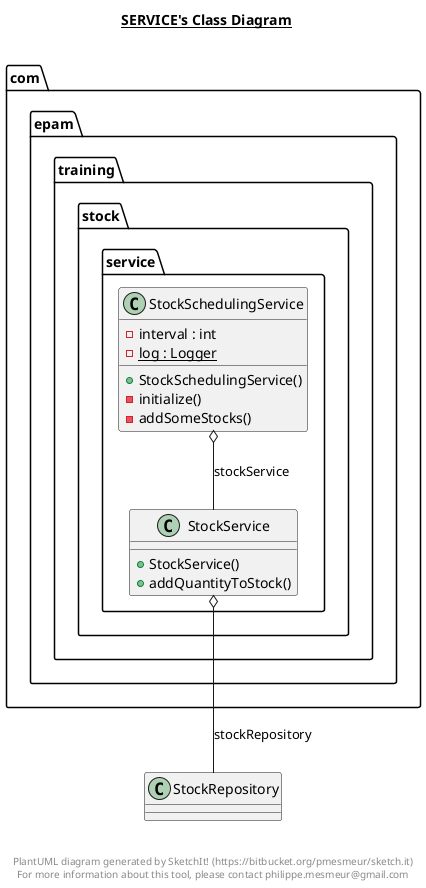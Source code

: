 @startuml

title __SERVICE's Class Diagram__\n

  package com.epam.training.stock {
    package com.epam.training.stock.service {
      class StockSchedulingService {
          - interval : int
          {static} - log : Logger
          + StockSchedulingService()
          - initialize()
          - addSomeStocks()
      }
    }
  }
  

  package com.epam.training.stock {
    package com.epam.training.stock.service {
      class StockService {
          + StockService()
          + addQuantityToStock()
      }
    }
  }
  

  StockSchedulingService o-- StockService : stockService
  StockService o-- StockRepository : stockRepository


right footer


PlantUML diagram generated by SketchIt! (https://bitbucket.org/pmesmeur/sketch.it)
For more information about this tool, please contact philippe.mesmeur@gmail.com
endfooter

@enduml

